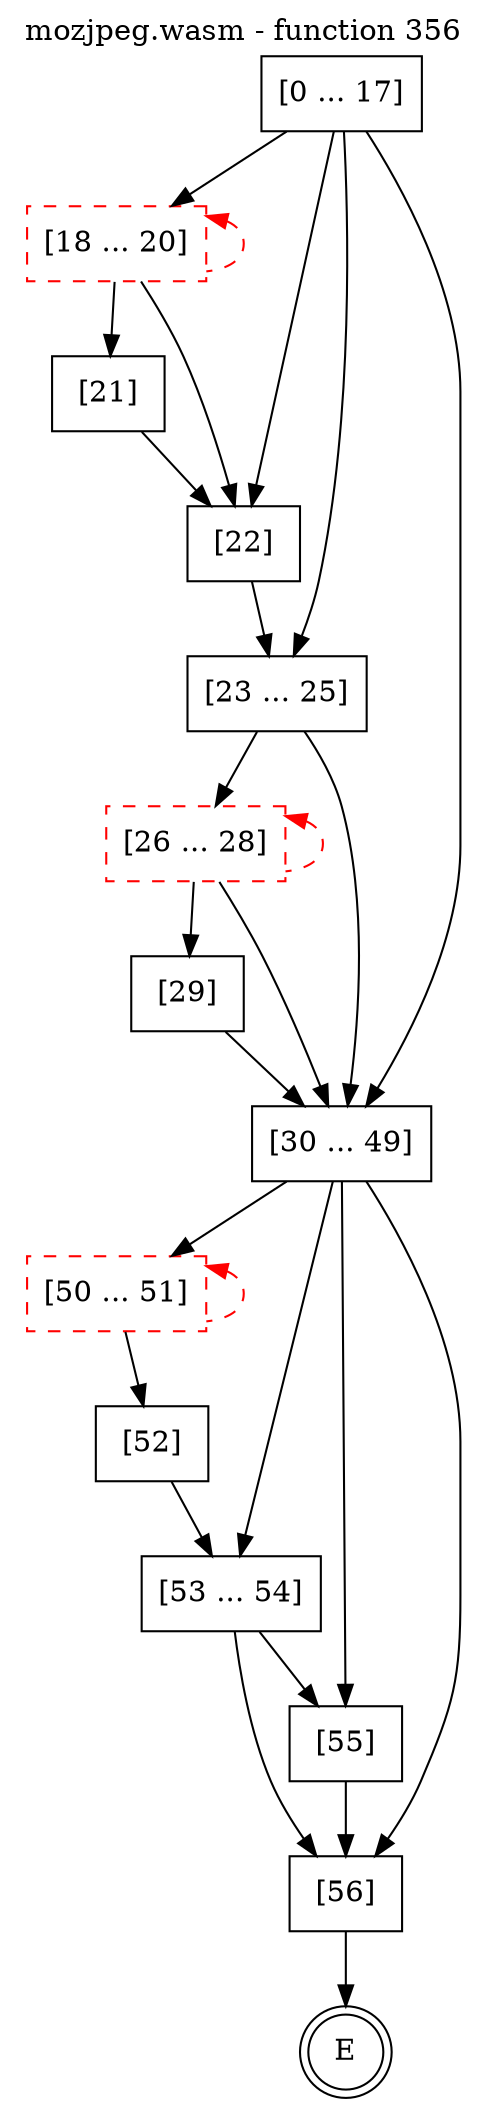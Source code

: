 digraph finite_state_machine {
    label = "mozjpeg.wasm - function 356"
    labelloc =  t
    labelfontsize = 16
    labelfontcolor = black
    labelfontname = "Helvetica"
    node [shape = doublecircle]; E ;
    node [shape = box];
    node [shape=box, color=black, style=solid] 0[label="[0 ... 17]"]
    node [shape=box, color=red, style=dashed] 18[label="[18 ... 20]"]
    node [shape=box, color=black, style=solid] 21[label="[21]"]
    node [shape=box, color=black, style=solid] 22[label="[22]"]
    node [shape=box, color=black, style=solid] 23[label="[23 ... 25]"]
    node [shape=box, color=red, style=dashed] 26[label="[26 ... 28]"]
    node [shape=box, color=black, style=solid] 29[label="[29]"]
    node [shape=box, color=black, style=solid] 30[label="[30 ... 49]"]
    node [shape=box, color=red, style=dashed] 50[label="[50 ... 51]"]
    node [shape=box, color=black, style=solid] 52[label="[52]"]
    node [shape=box, color=black, style=solid] 53[label="[53 ... 54]"]
    node [shape=box, color=black, style=solid] 55[label="[55]"]
    node [shape=box, color=black, style=solid] 56[label="[56]"]
    0 -> 18;
    0 -> 22;
    0 -> 23;
    0 -> 30;
    18 -> 21;
    18 -> 22;
    18 -> 18[style="dashed" color="red" dir=back];
    21 -> 22;
    22 -> 23;
    23 -> 26;
    23 -> 30;
    26 -> 29;
    26 -> 30;
    26 -> 26[style="dashed" color="red" dir=back];
    29 -> 30;
    30 -> 50;
    30 -> 53;
    30 -> 55;
    30 -> 56;
    50 -> 52;
    50 -> 50[style="dashed" color="red" dir=back];
    52 -> 53;
    53 -> 55;
    53 -> 56;
    55 -> 56;
    56 -> E;
}

